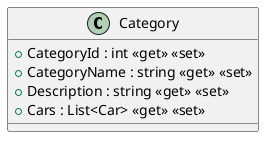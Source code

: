 @startuml
class Category {
    + CategoryId : int <<get>> <<set>>
    + CategoryName : string <<get>> <<set>>
    + Description : string <<get>> <<set>>
    + Cars : List<Car> <<get>> <<set>>
}
@enduml
